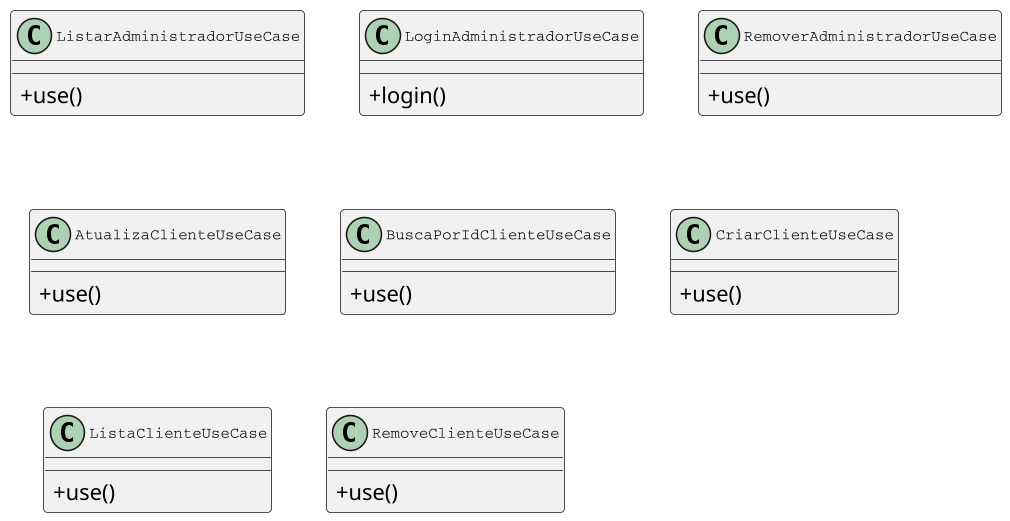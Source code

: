 @startuml
skinparam dpi 150
skinparam classAttributeIconSize 0
skinparam classFontSize 10
skinparam classFontName Courier
skinparam wrapWidth 100
top to bottom direction
skinparam linetype ortho

class ListarAdministradorUseCase {
  +use()
}

class LoginAdministradorUseCase {
  +login()
}

class RemoverAdministradorUseCase {
  +use()
}

class AtualizaClienteUseCase {
  +use()
}

class BuscaPorIdClienteUseCase {
  +use()
}

class CriarClienteUseCase {
  +use()
}

class ListaClienteUseCase {
  +use()
}

class RemoveClienteUseCase {
  +use()
}


@enduml
